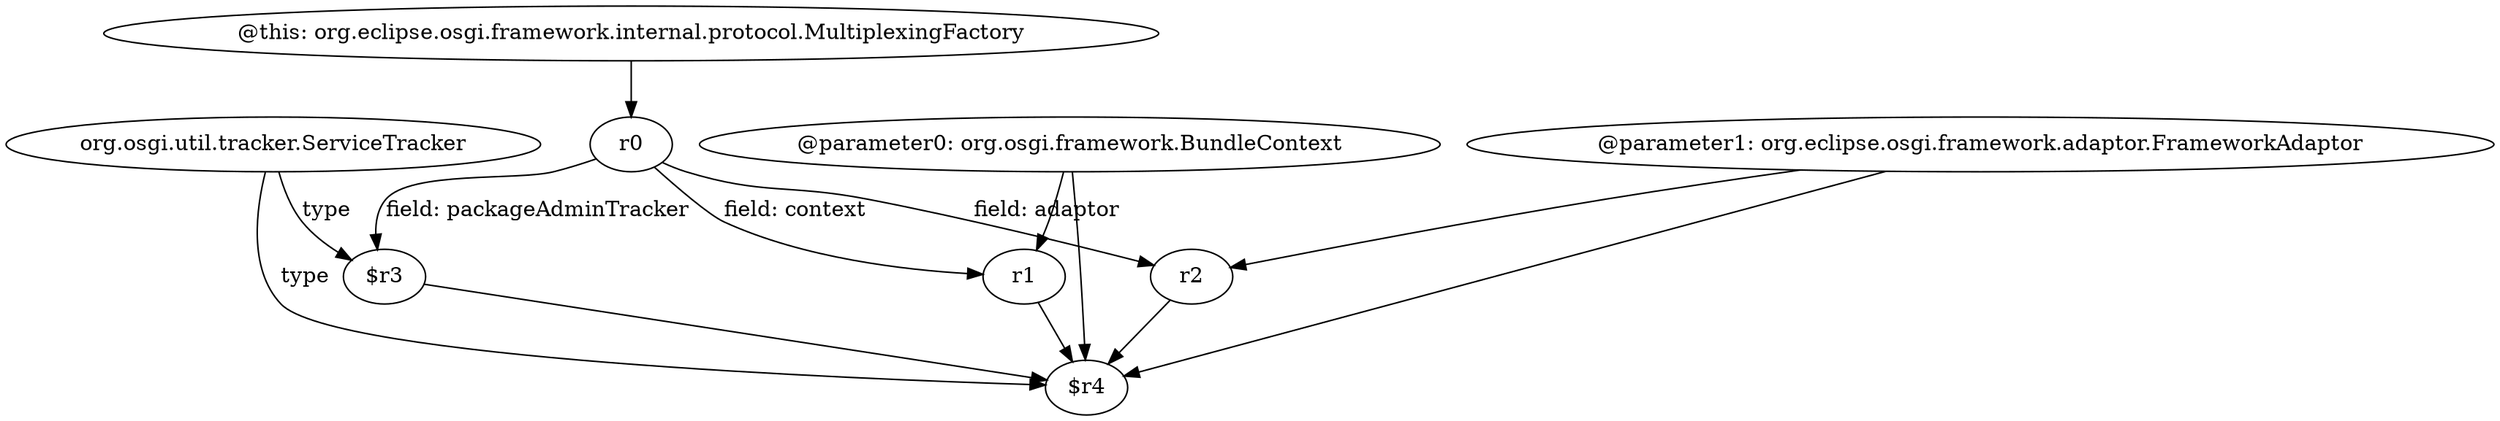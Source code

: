 digraph g {
0[label="r0"]
1[label="$r3"]
0->1[label="field: packageAdminTracker"]
2[label="$r4"]
1->2[label=""]
3[label="r1"]
0->3[label="field: context"]
4[label="org.osgi.util.tracker.ServiceTracker"]
4->2[label="type"]
3->2[label=""]
5[label="@parameter1: org.eclipse.osgi.framework.adaptor.FrameworkAdaptor"]
5->2[label=""]
6[label="r2"]
6->2[label=""]
7[label="@parameter0: org.osgi.framework.BundleContext"]
7->3[label=""]
7->2[label=""]
0->6[label="field: adaptor"]
5->6[label=""]
8[label="@this: org.eclipse.osgi.framework.internal.protocol.MultiplexingFactory"]
8->0[label=""]
4->1[label="type"]
}